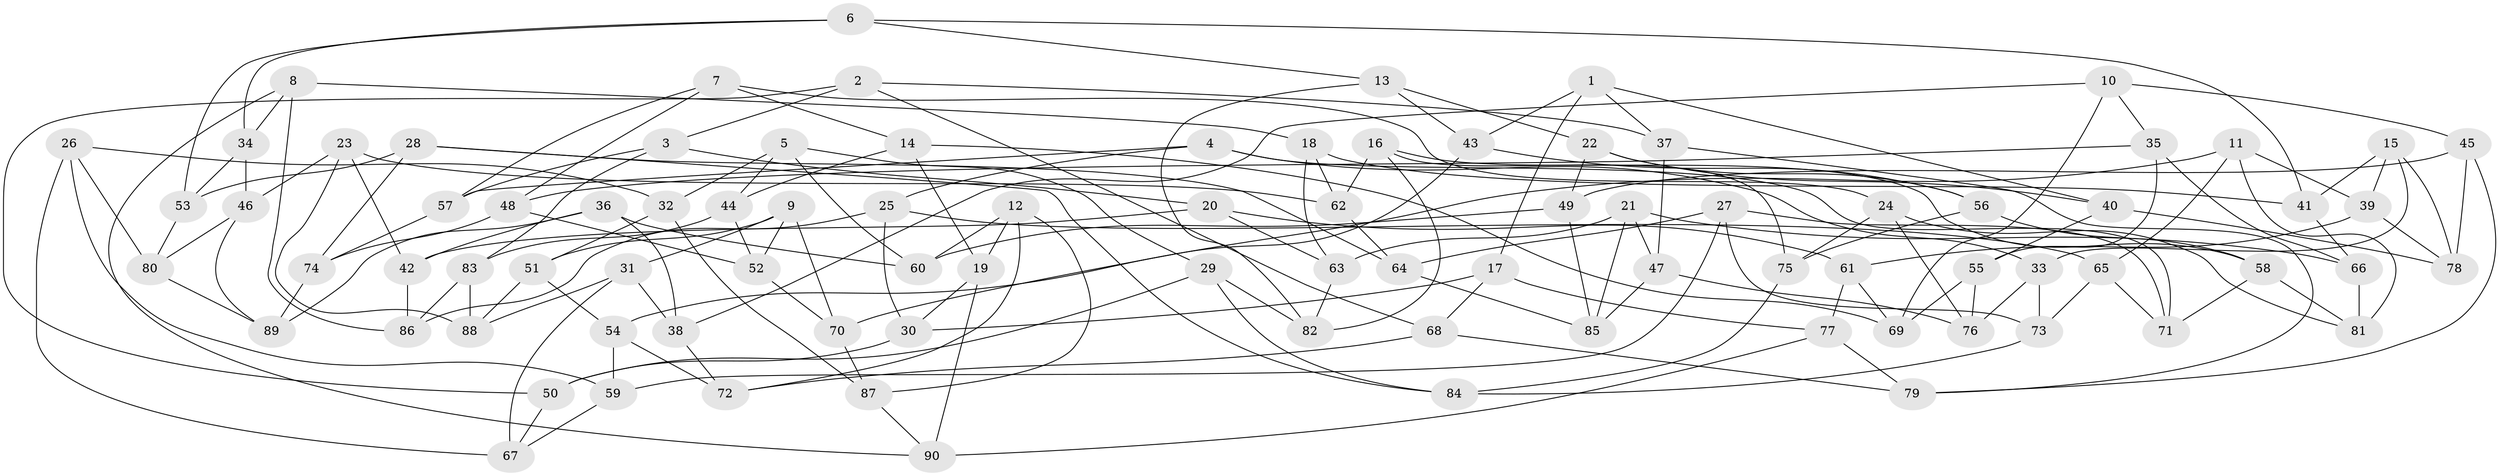 // Generated by graph-tools (version 1.1) at 2025/26/03/09/25 03:26:56]
// undirected, 90 vertices, 180 edges
graph export_dot {
graph [start="1"]
  node [color=gray90,style=filled];
  1;
  2;
  3;
  4;
  5;
  6;
  7;
  8;
  9;
  10;
  11;
  12;
  13;
  14;
  15;
  16;
  17;
  18;
  19;
  20;
  21;
  22;
  23;
  24;
  25;
  26;
  27;
  28;
  29;
  30;
  31;
  32;
  33;
  34;
  35;
  36;
  37;
  38;
  39;
  40;
  41;
  42;
  43;
  44;
  45;
  46;
  47;
  48;
  49;
  50;
  51;
  52;
  53;
  54;
  55;
  56;
  57;
  58;
  59;
  60;
  61;
  62;
  63;
  64;
  65;
  66;
  67;
  68;
  69;
  70;
  71;
  72;
  73;
  74;
  75;
  76;
  77;
  78;
  79;
  80;
  81;
  82;
  83;
  84;
  85;
  86;
  87;
  88;
  89;
  90;
  1 -- 43;
  1 -- 17;
  1 -- 40;
  1 -- 37;
  2 -- 37;
  2 -- 3;
  2 -- 68;
  2 -- 50;
  3 -- 83;
  3 -- 57;
  3 -- 20;
  4 -- 71;
  4 -- 57;
  4 -- 33;
  4 -- 25;
  5 -- 29;
  5 -- 32;
  5 -- 44;
  5 -- 60;
  6 -- 53;
  6 -- 34;
  6 -- 13;
  6 -- 41;
  7 -- 48;
  7 -- 57;
  7 -- 14;
  7 -- 24;
  8 -- 18;
  8 -- 34;
  8 -- 90;
  8 -- 86;
  9 -- 70;
  9 -- 31;
  9 -- 52;
  9 -- 51;
  10 -- 38;
  10 -- 69;
  10 -- 35;
  10 -- 45;
  11 -- 81;
  11 -- 65;
  11 -- 39;
  11 -- 54;
  12 -- 19;
  12 -- 87;
  12 -- 72;
  12 -- 60;
  13 -- 82;
  13 -- 43;
  13 -- 22;
  14 -- 19;
  14 -- 44;
  14 -- 69;
  15 -- 33;
  15 -- 78;
  15 -- 39;
  15 -- 41;
  16 -- 58;
  16 -- 62;
  16 -- 75;
  16 -- 82;
  17 -- 68;
  17 -- 77;
  17 -- 30;
  18 -- 63;
  18 -- 41;
  18 -- 62;
  19 -- 90;
  19 -- 30;
  20 -- 42;
  20 -- 63;
  20 -- 61;
  21 -- 66;
  21 -- 63;
  21 -- 85;
  21 -- 47;
  22 -- 49;
  22 -- 56;
  22 -- 40;
  23 -- 42;
  23 -- 46;
  23 -- 62;
  23 -- 88;
  24 -- 75;
  24 -- 76;
  24 -- 81;
  25 -- 30;
  25 -- 86;
  25 -- 65;
  26 -- 80;
  26 -- 32;
  26 -- 59;
  26 -- 67;
  27 -- 73;
  27 -- 71;
  27 -- 59;
  27 -- 64;
  28 -- 84;
  28 -- 53;
  28 -- 64;
  28 -- 74;
  29 -- 84;
  29 -- 50;
  29 -- 82;
  30 -- 50;
  31 -- 88;
  31 -- 67;
  31 -- 38;
  32 -- 87;
  32 -- 51;
  33 -- 76;
  33 -- 73;
  34 -- 53;
  34 -- 46;
  35 -- 66;
  35 -- 55;
  35 -- 48;
  36 -- 42;
  36 -- 38;
  36 -- 60;
  36 -- 89;
  37 -- 47;
  37 -- 79;
  38 -- 72;
  39 -- 61;
  39 -- 78;
  40 -- 78;
  40 -- 55;
  41 -- 66;
  42 -- 86;
  43 -- 70;
  43 -- 56;
  44 -- 52;
  44 -- 83;
  45 -- 49;
  45 -- 78;
  45 -- 79;
  46 -- 89;
  46 -- 80;
  47 -- 76;
  47 -- 85;
  48 -- 52;
  48 -- 74;
  49 -- 60;
  49 -- 85;
  50 -- 67;
  51 -- 88;
  51 -- 54;
  52 -- 70;
  53 -- 80;
  54 -- 59;
  54 -- 72;
  55 -- 76;
  55 -- 69;
  56 -- 75;
  56 -- 58;
  57 -- 74;
  58 -- 71;
  58 -- 81;
  59 -- 67;
  61 -- 77;
  61 -- 69;
  62 -- 64;
  63 -- 82;
  64 -- 85;
  65 -- 73;
  65 -- 71;
  66 -- 81;
  68 -- 72;
  68 -- 79;
  70 -- 87;
  73 -- 84;
  74 -- 89;
  75 -- 84;
  77 -- 79;
  77 -- 90;
  80 -- 89;
  83 -- 88;
  83 -- 86;
  87 -- 90;
}
